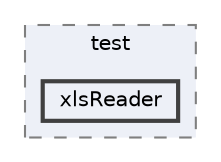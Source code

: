digraph "repository/cal-testing/src/test/java/com/sterlite/com/test/xlsReader"
{
 // LATEX_PDF_SIZE
  bgcolor="transparent";
  edge [fontname=Helvetica,fontsize=10,labelfontname=Helvetica,labelfontsize=10];
  node [fontname=Helvetica,fontsize=10,shape=box,height=0.2,width=0.4];
  compound=true
  subgraph clusterdir_6a811e6bfe71898354114cc8ff284c06 {
    graph [ bgcolor="#edf0f7", pencolor="grey50", label="test", fontname=Helvetica,fontsize=10 style="filled,dashed", URL="dir_6a811e6bfe71898354114cc8ff284c06.html",tooltip=""]
  dir_d15e1529b4b76695846efb2eaf336955 [label="xlsReader", fillcolor="#edf0f7", color="grey25", style="filled,bold", URL="dir_d15e1529b4b76695846efb2eaf336955.html",tooltip=""];
  }
}
